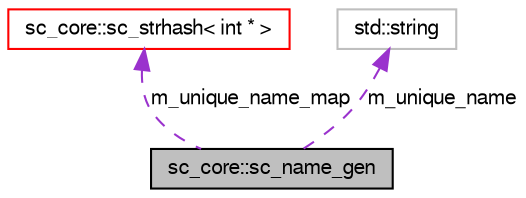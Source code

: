 digraph G
{
  edge [fontname="FreeSans",fontsize="10",labelfontname="FreeSans",labelfontsize="10"];
  node [fontname="FreeSans",fontsize="10",shape=record];
  Node1 [label="sc_core::sc_name_gen",height=0.2,width=0.4,color="black", fillcolor="grey75", style="filled" fontcolor="black"];
  Node2 -> Node1 [dir=back,color="darkorchid3",fontsize="10",style="dashed",label="m_unique_name_map",fontname="FreeSans"];
  Node2 [label="sc_core::sc_strhash\< int * \>",height=0.2,width=0.4,color="red", fillcolor="white", style="filled",URL="$a00206.html"];
  Node3 -> Node1 [dir=back,color="darkorchid3",fontsize="10",style="dashed",label="m_unique_name",fontname="FreeSans"];
  Node3 [label="std::string",height=0.2,width=0.4,color="grey75", fillcolor="white", style="filled",tooltip="STL class."];
}
